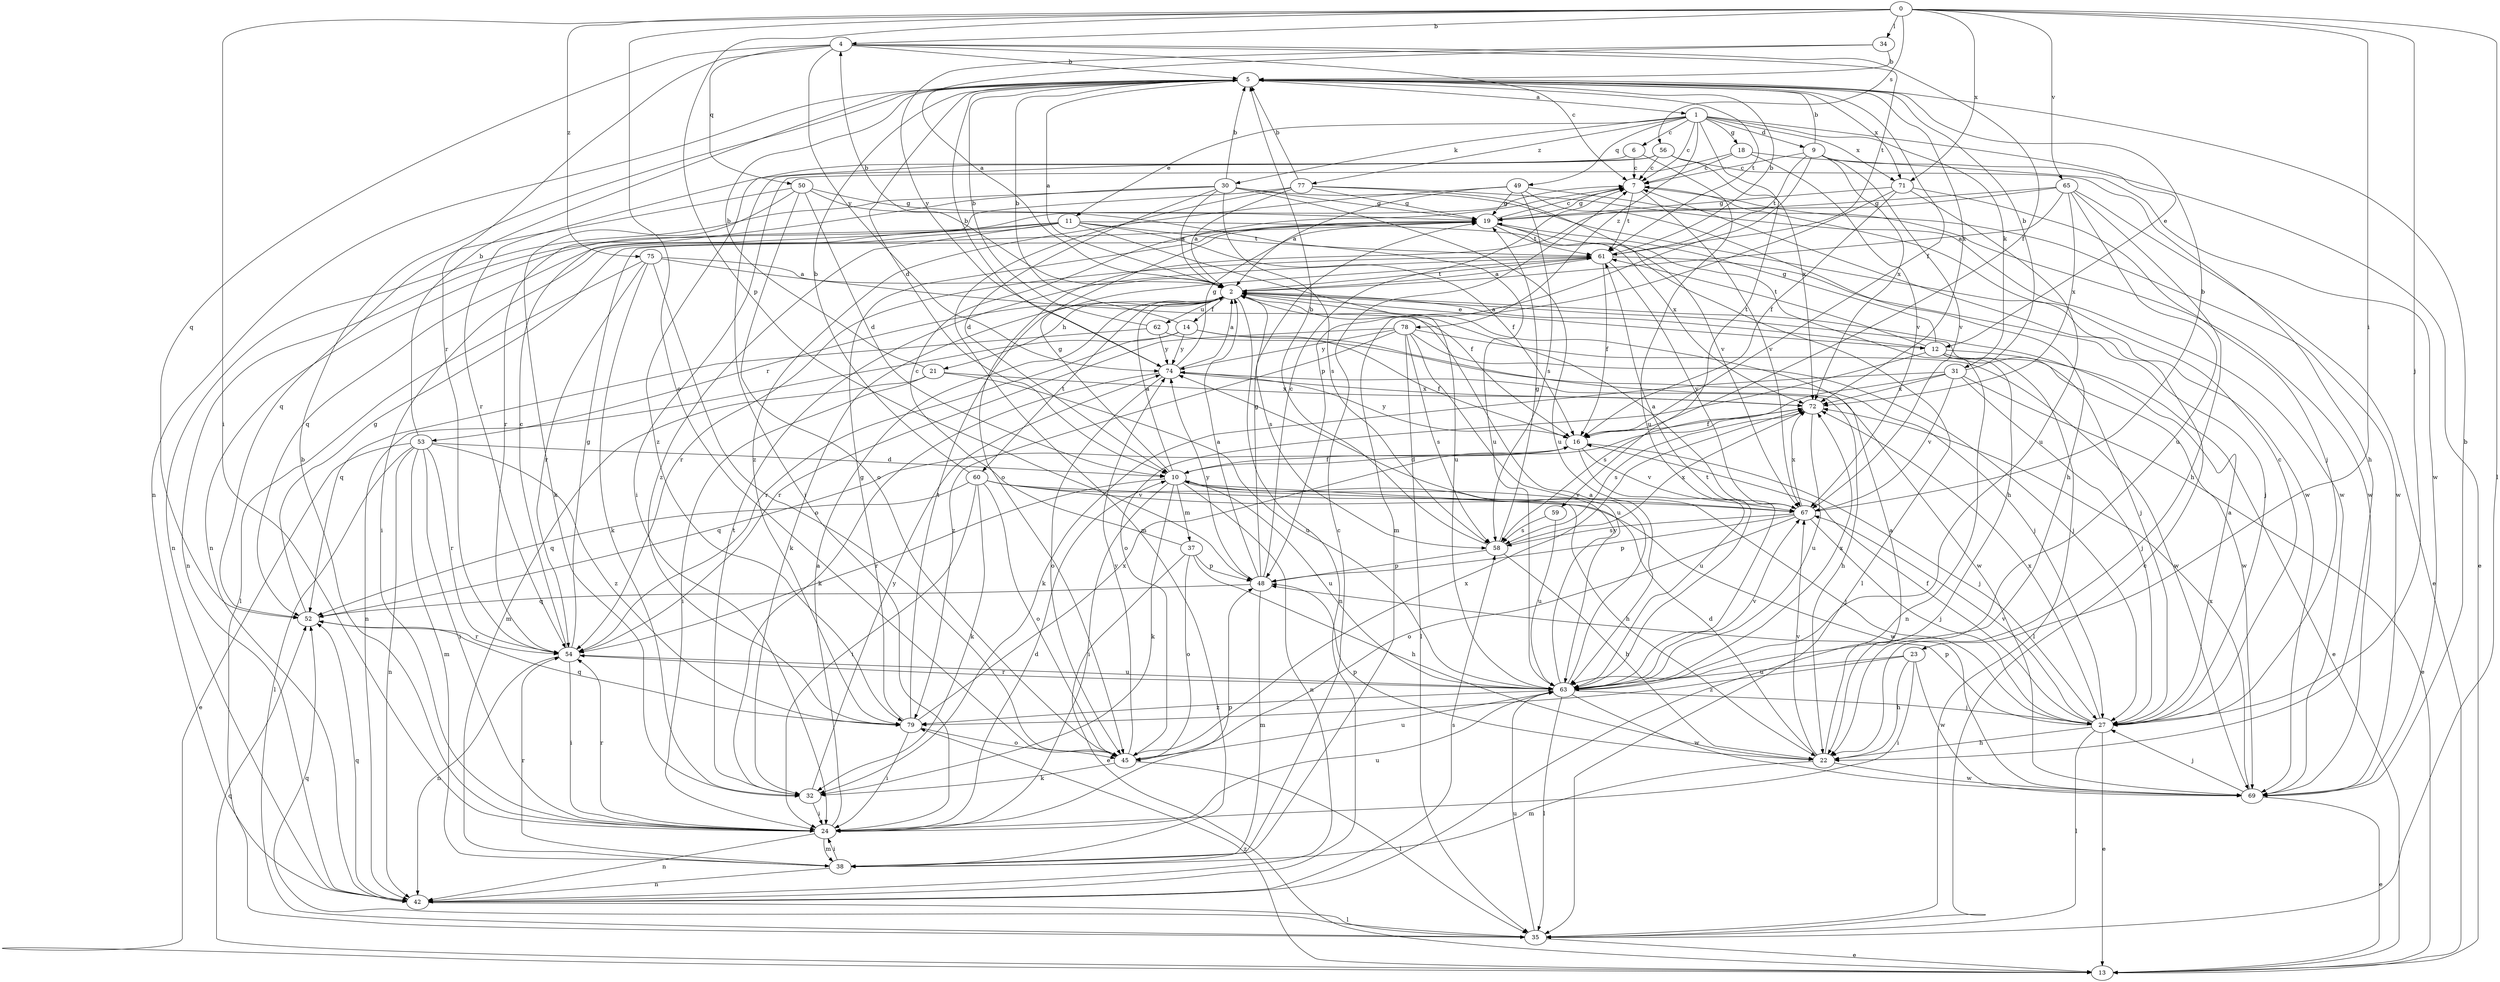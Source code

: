 strict digraph  {
0;
1;
2;
4;
5;
6;
7;
9;
10;
11;
12;
13;
14;
16;
18;
19;
21;
22;
23;
24;
27;
30;
31;
32;
34;
35;
37;
38;
42;
45;
48;
49;
50;
52;
53;
54;
56;
58;
59;
60;
61;
62;
63;
65;
67;
69;
71;
72;
74;
75;
77;
78;
79;
0 -> 4  [label=b];
0 -> 23  [label=i];
0 -> 24  [label=i];
0 -> 27  [label=j];
0 -> 34  [label=l];
0 -> 35  [label=l];
0 -> 45  [label=o];
0 -> 48  [label=p];
0 -> 56  [label=s];
0 -> 65  [label=v];
0 -> 71  [label=x];
0 -> 75  [label=z];
1 -> 6  [label=c];
1 -> 7  [label=c];
1 -> 9  [label=d];
1 -> 11  [label=e];
1 -> 12  [label=e];
1 -> 18  [label=g];
1 -> 30  [label=k];
1 -> 31  [label=k];
1 -> 49  [label=q];
1 -> 59  [label=t];
1 -> 71  [label=x];
1 -> 77  [label=z];
1 -> 78  [label=z];
2 -> 4  [label=b];
2 -> 12  [label=e];
2 -> 14  [label=f];
2 -> 21  [label=h];
2 -> 27  [label=j];
2 -> 32  [label=k];
2 -> 42  [label=n];
2 -> 53  [label=r];
2 -> 58  [label=s];
2 -> 60  [label=t];
2 -> 61  [label=t];
2 -> 62  [label=u];
4 -> 5  [label=b];
4 -> 7  [label=c];
4 -> 16  [label=f];
4 -> 50  [label=q];
4 -> 52  [label=q];
4 -> 54  [label=r];
4 -> 61  [label=t];
4 -> 74  [label=y];
5 -> 1  [label=a];
5 -> 2  [label=a];
5 -> 10  [label=d];
5 -> 16  [label=f];
5 -> 42  [label=n];
5 -> 61  [label=t];
5 -> 71  [label=x];
5 -> 72  [label=x];
6 -> 7  [label=c];
6 -> 63  [label=u];
6 -> 79  [label=z];
7 -> 19  [label=g];
7 -> 61  [label=t];
7 -> 67  [label=v];
7 -> 69  [label=w];
9 -> 5  [label=b];
9 -> 7  [label=c];
9 -> 13  [label=e];
9 -> 48  [label=p];
9 -> 61  [label=t];
9 -> 67  [label=v];
9 -> 72  [label=x];
10 -> 2  [label=a];
10 -> 16  [label=f];
10 -> 19  [label=g];
10 -> 24  [label=i];
10 -> 27  [label=j];
10 -> 32  [label=k];
10 -> 37  [label=m];
10 -> 42  [label=n];
10 -> 54  [label=r];
10 -> 63  [label=u];
10 -> 67  [label=v];
11 -> 16  [label=f];
11 -> 24  [label=i];
11 -> 42  [label=n];
11 -> 52  [label=q];
11 -> 61  [label=t];
11 -> 63  [label=u];
11 -> 72  [label=x];
11 -> 79  [label=z];
12 -> 2  [label=a];
12 -> 13  [label=e];
12 -> 19  [label=g];
12 -> 35  [label=l];
12 -> 42  [label=n];
12 -> 45  [label=o];
12 -> 61  [label=t];
12 -> 69  [label=w];
13 -> 52  [label=q];
13 -> 79  [label=z];
14 -> 5  [label=b];
14 -> 16  [label=f];
14 -> 42  [label=n];
14 -> 54  [label=r];
14 -> 69  [label=w];
14 -> 74  [label=y];
16 -> 10  [label=d];
16 -> 27  [label=j];
16 -> 52  [label=q];
16 -> 63  [label=u];
16 -> 67  [label=v];
16 -> 74  [label=y];
18 -> 7  [label=c];
18 -> 24  [label=i];
18 -> 67  [label=v];
18 -> 69  [label=w];
19 -> 7  [label=c];
19 -> 22  [label=h];
19 -> 35  [label=l];
19 -> 61  [label=t];
21 -> 5  [label=b];
21 -> 24  [label=i];
21 -> 38  [label=m];
21 -> 63  [label=u];
21 -> 72  [label=x];
22 -> 2  [label=a];
22 -> 10  [label=d];
22 -> 38  [label=m];
22 -> 48  [label=p];
22 -> 67  [label=v];
22 -> 69  [label=w];
23 -> 22  [label=h];
23 -> 24  [label=i];
23 -> 63  [label=u];
23 -> 69  [label=w];
23 -> 79  [label=z];
24 -> 2  [label=a];
24 -> 5  [label=b];
24 -> 10  [label=d];
24 -> 38  [label=m];
24 -> 42  [label=n];
24 -> 48  [label=p];
24 -> 54  [label=r];
24 -> 63  [label=u];
27 -> 2  [label=a];
27 -> 7  [label=c];
27 -> 13  [label=e];
27 -> 16  [label=f];
27 -> 22  [label=h];
27 -> 35  [label=l];
27 -> 48  [label=p];
27 -> 67  [label=v];
27 -> 72  [label=x];
30 -> 2  [label=a];
30 -> 5  [label=b];
30 -> 10  [label=d];
30 -> 19  [label=g];
30 -> 42  [label=n];
30 -> 54  [label=r];
30 -> 58  [label=s];
30 -> 63  [label=u];
30 -> 69  [label=w];
31 -> 5  [label=b];
31 -> 13  [label=e];
31 -> 27  [label=j];
31 -> 32  [label=k];
31 -> 58  [label=s];
31 -> 67  [label=v];
31 -> 72  [label=x];
32 -> 24  [label=i];
32 -> 61  [label=t];
32 -> 74  [label=y];
34 -> 2  [label=a];
34 -> 5  [label=b];
34 -> 74  [label=y];
35 -> 7  [label=c];
35 -> 13  [label=e];
35 -> 52  [label=q];
35 -> 63  [label=u];
37 -> 7  [label=c];
37 -> 13  [label=e];
37 -> 22  [label=h];
37 -> 45  [label=o];
37 -> 48  [label=p];
38 -> 7  [label=c];
38 -> 24  [label=i];
38 -> 42  [label=n];
38 -> 54  [label=r];
42 -> 35  [label=l];
42 -> 52  [label=q];
42 -> 58  [label=s];
45 -> 32  [label=k];
45 -> 35  [label=l];
45 -> 63  [label=u];
45 -> 72  [label=x];
45 -> 74  [label=y];
48 -> 2  [label=a];
48 -> 7  [label=c];
48 -> 19  [label=g];
48 -> 38  [label=m];
48 -> 52  [label=q];
48 -> 74  [label=y];
49 -> 2  [label=a];
49 -> 19  [label=g];
49 -> 22  [label=h];
49 -> 58  [label=s];
49 -> 69  [label=w];
49 -> 79  [label=z];
50 -> 10  [label=d];
50 -> 19  [label=g];
50 -> 32  [label=k];
50 -> 45  [label=o];
50 -> 52  [label=q];
50 -> 63  [label=u];
52 -> 19  [label=g];
52 -> 54  [label=r];
53 -> 5  [label=b];
53 -> 10  [label=d];
53 -> 13  [label=e];
53 -> 24  [label=i];
53 -> 35  [label=l];
53 -> 38  [label=m];
53 -> 42  [label=n];
53 -> 54  [label=r];
53 -> 79  [label=z];
54 -> 7  [label=c];
54 -> 19  [label=g];
54 -> 24  [label=i];
54 -> 42  [label=n];
54 -> 63  [label=u];
56 -> 7  [label=c];
56 -> 22  [label=h];
56 -> 24  [label=i];
56 -> 54  [label=r];
56 -> 72  [label=x];
58 -> 5  [label=b];
58 -> 19  [label=g];
58 -> 22  [label=h];
58 -> 48  [label=p];
58 -> 72  [label=x];
59 -> 58  [label=s];
59 -> 63  [label=u];
60 -> 5  [label=b];
60 -> 22  [label=h];
60 -> 24  [label=i];
60 -> 32  [label=k];
60 -> 45  [label=o];
60 -> 52  [label=q];
60 -> 67  [label=v];
60 -> 69  [label=w];
61 -> 2  [label=a];
61 -> 5  [label=b];
61 -> 16  [label=f];
61 -> 27  [label=j];
61 -> 54  [label=r];
61 -> 67  [label=v];
62 -> 5  [label=b];
62 -> 27  [label=j];
62 -> 52  [label=q];
62 -> 74  [label=y];
63 -> 2  [label=a];
63 -> 27  [label=j];
63 -> 35  [label=l];
63 -> 54  [label=r];
63 -> 61  [label=t];
63 -> 67  [label=v];
63 -> 69  [label=w];
63 -> 72  [label=x];
63 -> 74  [label=y];
63 -> 79  [label=z];
65 -> 2  [label=a];
65 -> 13  [label=e];
65 -> 19  [label=g];
65 -> 22  [label=h];
65 -> 45  [label=o];
65 -> 63  [label=u];
65 -> 72  [label=x];
67 -> 2  [label=a];
67 -> 5  [label=b];
67 -> 27  [label=j];
67 -> 45  [label=o];
67 -> 48  [label=p];
67 -> 58  [label=s];
67 -> 72  [label=x];
69 -> 5  [label=b];
69 -> 13  [label=e];
69 -> 27  [label=j];
69 -> 72  [label=x];
71 -> 16  [label=f];
71 -> 19  [label=g];
71 -> 27  [label=j];
71 -> 38  [label=m];
71 -> 63  [label=u];
72 -> 16  [label=f];
72 -> 58  [label=s];
72 -> 63  [label=u];
74 -> 2  [label=a];
74 -> 5  [label=b];
74 -> 19  [label=g];
74 -> 22  [label=h];
74 -> 32  [label=k];
74 -> 45  [label=o];
74 -> 72  [label=x];
75 -> 2  [label=a];
75 -> 16  [label=f];
75 -> 32  [label=k];
75 -> 35  [label=l];
75 -> 45  [label=o];
75 -> 54  [label=r];
77 -> 2  [label=a];
77 -> 5  [label=b];
77 -> 19  [label=g];
77 -> 38  [label=m];
77 -> 42  [label=n];
77 -> 67  [label=v];
77 -> 69  [label=w];
78 -> 27  [label=j];
78 -> 35  [label=l];
78 -> 54  [label=r];
78 -> 58  [label=s];
78 -> 63  [label=u];
78 -> 69  [label=w];
78 -> 74  [label=y];
78 -> 79  [label=z];
79 -> 19  [label=g];
79 -> 24  [label=i];
79 -> 45  [label=o];
79 -> 52  [label=q];
79 -> 61  [label=t];
79 -> 72  [label=x];
}

